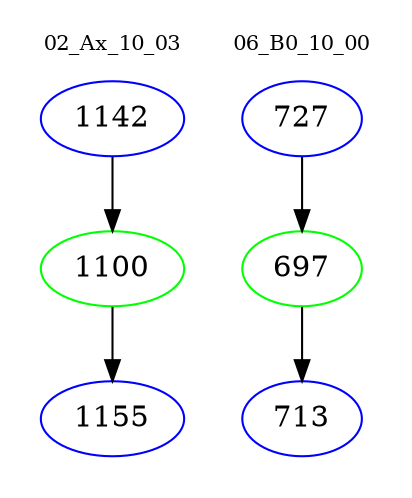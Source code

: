 digraph{
subgraph cluster_0 {
color = white
label = "02_Ax_10_03";
fontsize=10;
T0_1142 [label="1142", color="blue"]
T0_1142 -> T0_1100 [color="black"]
T0_1100 [label="1100", color="green"]
T0_1100 -> T0_1155 [color="black"]
T0_1155 [label="1155", color="blue"]
}
subgraph cluster_1 {
color = white
label = "06_B0_10_00";
fontsize=10;
T1_727 [label="727", color="blue"]
T1_727 -> T1_697 [color="black"]
T1_697 [label="697", color="green"]
T1_697 -> T1_713 [color="black"]
T1_713 [label="713", color="blue"]
}
}
